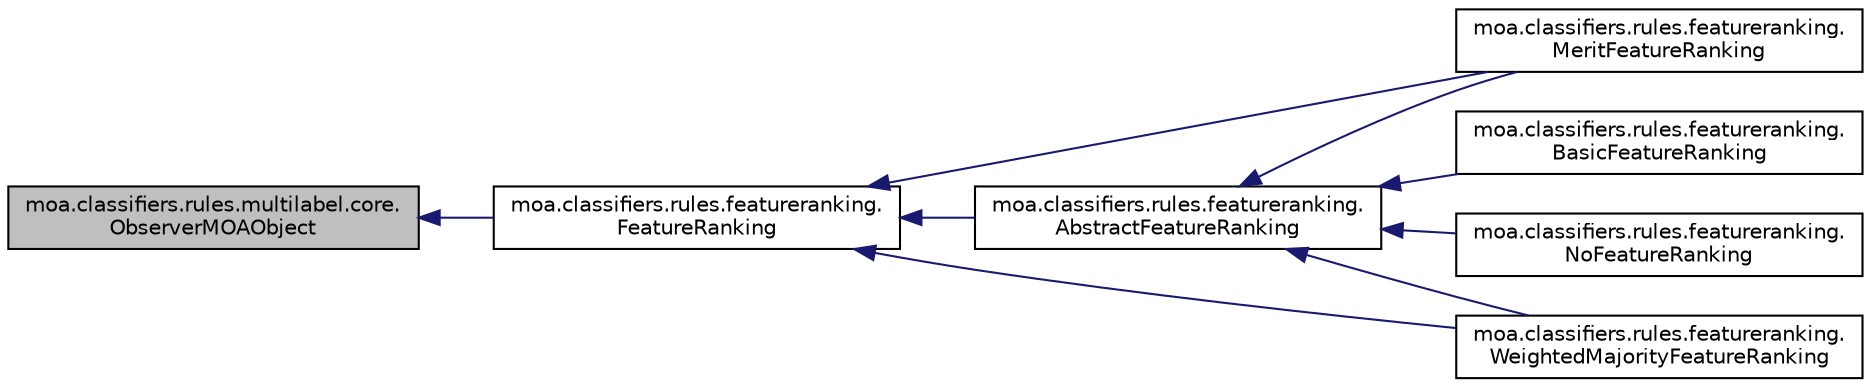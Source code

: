 digraph "moa.classifiers.rules.multilabel.core.ObserverMOAObject"
{
 // LATEX_PDF_SIZE
  edge [fontname="Helvetica",fontsize="10",labelfontname="Helvetica",labelfontsize="10"];
  node [fontname="Helvetica",fontsize="10",shape=record];
  rankdir="LR";
  Node1 [label="moa.classifiers.rules.multilabel.core.\lObserverMOAObject",height=0.2,width=0.4,color="black", fillcolor="grey75", style="filled", fontcolor="black",tooltip=" "];
  Node1 -> Node2 [dir="back",color="midnightblue",fontsize="10",style="solid",fontname="Helvetica"];
  Node2 [label="moa.classifiers.rules.featureranking.\lFeatureRanking",height=0.2,width=0.4,color="black", fillcolor="white", style="filled",URL="$interfacemoa_1_1classifiers_1_1rules_1_1featureranking_1_1_feature_ranking.html",tooltip=" "];
  Node2 -> Node3 [dir="back",color="midnightblue",fontsize="10",style="solid",fontname="Helvetica"];
  Node3 [label="moa.classifiers.rules.featureranking.\lAbstractFeatureRanking",height=0.2,width=0.4,color="black", fillcolor="white", style="filled",URL="$classmoa_1_1classifiers_1_1rules_1_1featureranking_1_1_abstract_feature_ranking.html",tooltip=" "];
  Node3 -> Node4 [dir="back",color="midnightblue",fontsize="10",style="solid",fontname="Helvetica"];
  Node4 [label="moa.classifiers.rules.featureranking.\lBasicFeatureRanking",height=0.2,width=0.4,color="black", fillcolor="white", style="filled",URL="$classmoa_1_1classifiers_1_1rules_1_1featureranking_1_1_basic_feature_ranking.html",tooltip=" "];
  Node3 -> Node5 [dir="back",color="midnightblue",fontsize="10",style="solid",fontname="Helvetica"];
  Node5 [label="moa.classifiers.rules.featureranking.\lMeritFeatureRanking",height=0.2,width=0.4,color="black", fillcolor="white", style="filled",URL="$classmoa_1_1classifiers_1_1rules_1_1featureranking_1_1_merit_feature_ranking.html",tooltip=" "];
  Node3 -> Node6 [dir="back",color="midnightblue",fontsize="10",style="solid",fontname="Helvetica"];
  Node6 [label="moa.classifiers.rules.featureranking.\lNoFeatureRanking",height=0.2,width=0.4,color="black", fillcolor="white", style="filled",URL="$classmoa_1_1classifiers_1_1rules_1_1featureranking_1_1_no_feature_ranking.html",tooltip=" "];
  Node3 -> Node7 [dir="back",color="midnightblue",fontsize="10",style="solid",fontname="Helvetica"];
  Node7 [label="moa.classifiers.rules.featureranking.\lWeightedMajorityFeatureRanking",height=0.2,width=0.4,color="black", fillcolor="white", style="filled",URL="$classmoa_1_1classifiers_1_1rules_1_1featureranking_1_1_weighted_majority_feature_ranking.html",tooltip=" "];
  Node2 -> Node5 [dir="back",color="midnightblue",fontsize="10",style="solid",fontname="Helvetica"];
  Node2 -> Node7 [dir="back",color="midnightblue",fontsize="10",style="solid",fontname="Helvetica"];
}
